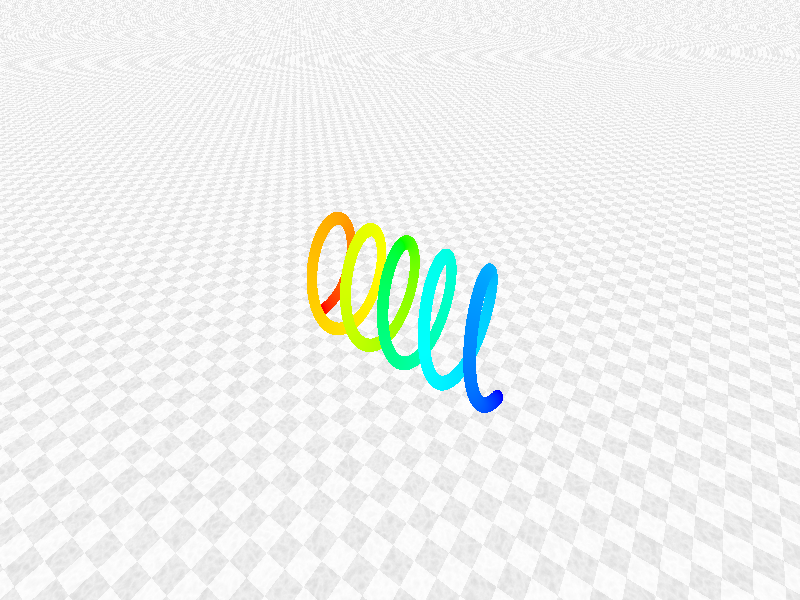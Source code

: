 #include "colors.inc"                                   
#include "textures.inc" 
#include "glass.inc"
#include "shapes.inc"

#declare kugel=sphere {
    <0,0,0>, 0.12
}  

camera {
    location <10, 10, -15>
    look_at  <0, 0,  0>  
    right 16/9*x
} 

background{color Blue}

light_source { <2, 5, -20> color White}   
light_source { <2, 20, -20> color White}       

#declare TileNormal=normal{
    gradient x 2 
    slope_map{
        [0 <0, 1>] 
        [.05 <1, 0>] 
        [.95 <1, 0>] 
        [1 <0, -1>]
    }
} 

plane { <0, 1, 0>, -5.2
    pigment{ 
        checker
        pigment { granite color_map { [0 rgb 1][1 rgb .9] } }
        pigment { granite color_map { [0 rgb .9][1 rgb .7] } }
    }
    finish { specular 1 }
    normal{
        average normal_map{
            [1 TileNormal]
            [1 TileNormal rotate y*90]
        }
    }
} 

#declare cs = function{ 
  spline { 
    000, <1,0,0>   
    025, <1,1,0>
    050, <0,1,0>
    075, <0,1,1>
    100, <0,0,1>
  }
  }
 

    #declare w=2;
    #declare h=10;
    #declare stepping=0.5;
    #declare turns=5; 

    #declare spiral=union{
    #for(phi,0,(360*turns)-stepping,stepping)
        #declare x1=w*cos(radians(phi));
        #declare y1=phi*h/(360*turns);
        #declare z1=w*sin(radians(phi));  
        
        #declare percent=phi/(360*turns)*100;    

        object{kugel scale 2 translate <x1,y1,z1> pigment{color cs(percent)}} 
    #end              
    }


object{spiral rotate z*-90 translate <-5,0,0>}





       
